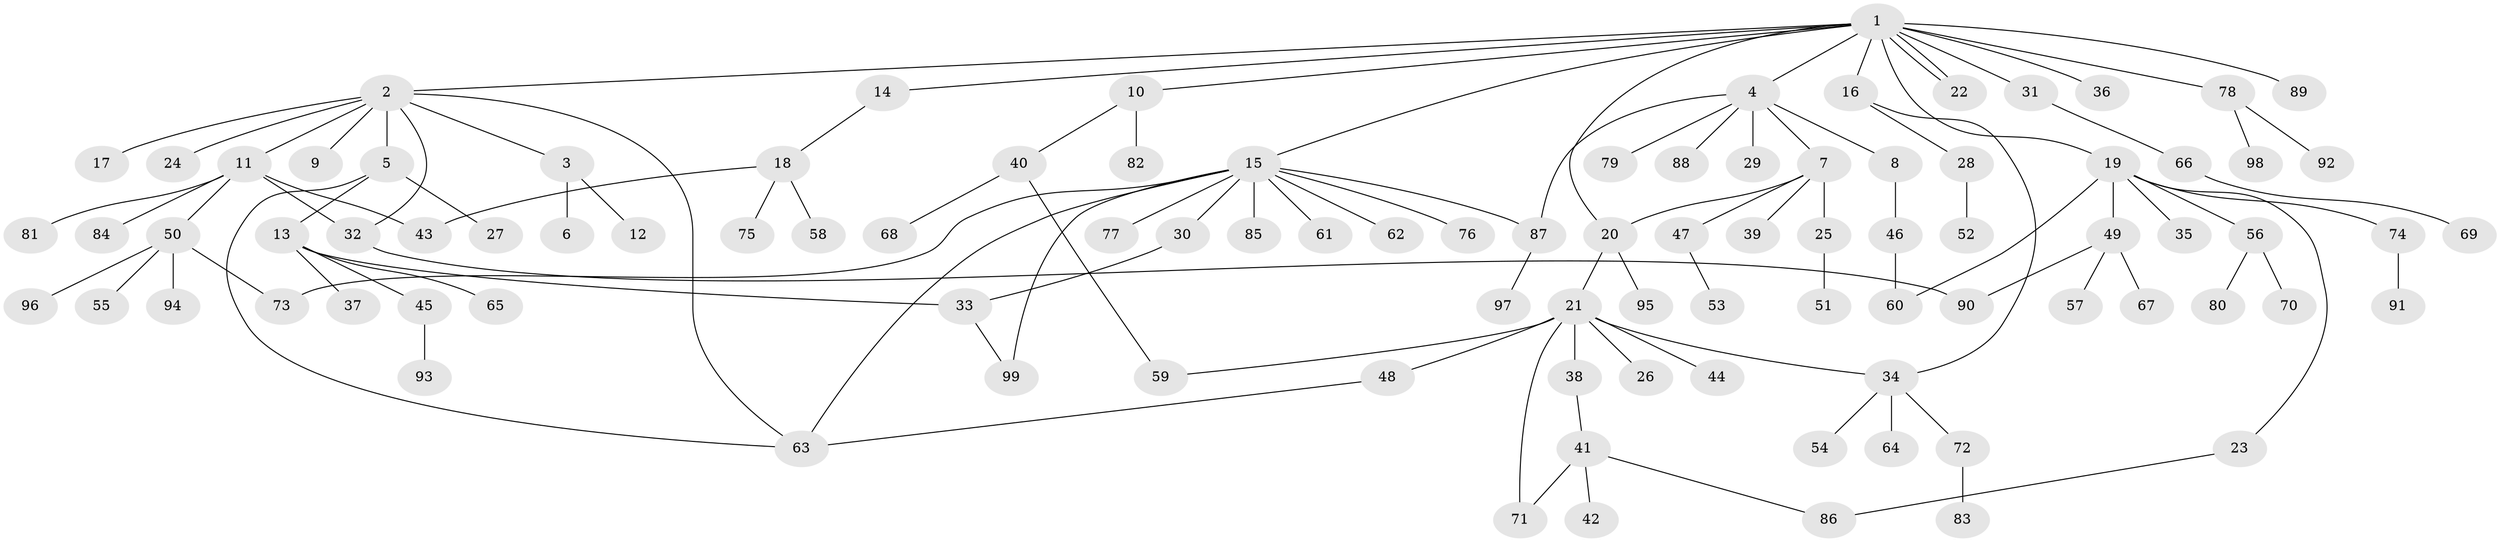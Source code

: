 // Generated by graph-tools (version 1.1) at 2025/35/03/09/25 02:35:44]
// undirected, 99 vertices, 115 edges
graph export_dot {
graph [start="1"]
  node [color=gray90,style=filled];
  1;
  2;
  3;
  4;
  5;
  6;
  7;
  8;
  9;
  10;
  11;
  12;
  13;
  14;
  15;
  16;
  17;
  18;
  19;
  20;
  21;
  22;
  23;
  24;
  25;
  26;
  27;
  28;
  29;
  30;
  31;
  32;
  33;
  34;
  35;
  36;
  37;
  38;
  39;
  40;
  41;
  42;
  43;
  44;
  45;
  46;
  47;
  48;
  49;
  50;
  51;
  52;
  53;
  54;
  55;
  56;
  57;
  58;
  59;
  60;
  61;
  62;
  63;
  64;
  65;
  66;
  67;
  68;
  69;
  70;
  71;
  72;
  73;
  74;
  75;
  76;
  77;
  78;
  79;
  80;
  81;
  82;
  83;
  84;
  85;
  86;
  87;
  88;
  89;
  90;
  91;
  92;
  93;
  94;
  95;
  96;
  97;
  98;
  99;
  1 -- 2;
  1 -- 4;
  1 -- 10;
  1 -- 14;
  1 -- 15;
  1 -- 16;
  1 -- 19;
  1 -- 20;
  1 -- 22;
  1 -- 22;
  1 -- 31;
  1 -- 36;
  1 -- 78;
  1 -- 89;
  2 -- 3;
  2 -- 5;
  2 -- 9;
  2 -- 11;
  2 -- 17;
  2 -- 24;
  2 -- 32;
  2 -- 63;
  3 -- 6;
  3 -- 12;
  4 -- 7;
  4 -- 8;
  4 -- 29;
  4 -- 79;
  4 -- 87;
  4 -- 88;
  5 -- 13;
  5 -- 27;
  5 -- 63;
  7 -- 20;
  7 -- 25;
  7 -- 39;
  7 -- 47;
  8 -- 46;
  10 -- 40;
  10 -- 82;
  11 -- 32;
  11 -- 43;
  11 -- 50;
  11 -- 81;
  11 -- 84;
  13 -- 33;
  13 -- 37;
  13 -- 45;
  13 -- 65;
  14 -- 18;
  15 -- 30;
  15 -- 61;
  15 -- 62;
  15 -- 63;
  15 -- 73;
  15 -- 76;
  15 -- 77;
  15 -- 85;
  15 -- 87;
  15 -- 99;
  16 -- 28;
  16 -- 34;
  18 -- 43;
  18 -- 58;
  18 -- 75;
  19 -- 23;
  19 -- 35;
  19 -- 49;
  19 -- 56;
  19 -- 60;
  19 -- 74;
  20 -- 21;
  20 -- 95;
  21 -- 26;
  21 -- 34;
  21 -- 38;
  21 -- 44;
  21 -- 48;
  21 -- 59;
  21 -- 71;
  23 -- 86;
  25 -- 51;
  28 -- 52;
  30 -- 33;
  31 -- 66;
  32 -- 90;
  33 -- 99;
  34 -- 54;
  34 -- 64;
  34 -- 72;
  38 -- 41;
  40 -- 59;
  40 -- 68;
  41 -- 42;
  41 -- 71;
  41 -- 86;
  45 -- 93;
  46 -- 60;
  47 -- 53;
  48 -- 63;
  49 -- 57;
  49 -- 67;
  49 -- 90;
  50 -- 55;
  50 -- 73;
  50 -- 94;
  50 -- 96;
  56 -- 70;
  56 -- 80;
  66 -- 69;
  72 -- 83;
  74 -- 91;
  78 -- 92;
  78 -- 98;
  87 -- 97;
}
